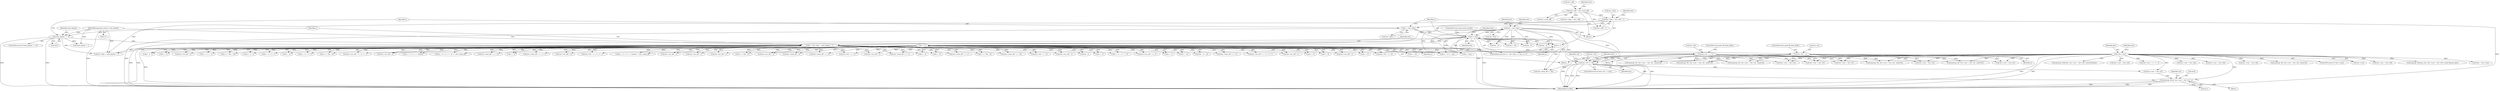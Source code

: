 digraph "0_mongo-c-driver_0d9a4d98bfdf4acd2c0138d4aaeb4e2e0934bd84@API" {
"1000596" [label="(Call,memcpy (&val, iter->raw + iter->d1, 1))"];
"1000130" [label="(Call,!iter->raw)"];
"1000584" [label="(Call,iter->d1 >= len)"];
"1000239" [label="(Call,iter->d1 = o)"];
"1000230" [label="(Call,o = iter->key + next_keylen + 1)"];
"1000169" [label="(Call,iter->key = iter->off + 1)"];
"1000155" [label="(Call,iter->off = iter->next_off)"];
"1000199" [label="(Call,next_keylen == 0)"];
"1000115" [label="(MethodParameterIn,uint32_t next_keylen)"];
"1000221" [label="(Call,iter->d1 = ++o)"];
"1000225" [label="(Call,++o)"];
"1000209" [label="(Call,o < len)"];
"1000212" [label="(Call,o++)"];
"1000204" [label="(Call,o = iter->key)"];
"1000150" [label="(Call,len = iter->len)"];
"1000881" [label="(Call,iter->next_off = o + l)"];
"1000173" [label="(Call,iter->off + 1)"];
"1000169" [label="(Call,iter->key = iter->off + 1)"];
"1000213" [label="(Identifier,o)"];
"1000137" [label="(Identifier,key)"];
"1000159" [label="(Call,iter->next_off)"];
"1000599" [label="(Call,iter->raw + iter->d1)"];
"1000583" [label="(ControlStructure,if (iter->d1 >= len))"];
"1000716" [label="(Call,o >= (len - 4))"];
"1001026" [label="(Call,iter->next_off = o + 16)"];
"1000834" [label="(Call,iter->d2 = o + 4)"];
"1000150" [label="(Call,len = iter->len)"];
"1000156" [label="(Call,iter->off)"];
"1001050" [label="(Call,iter->err_off = o)"];
"1000130" [label="(Call,!iter->raw)"];
"1000162" [label="(Call,iter->type = iter->off)"];
"1000220" [label="(Block,)"];
"1000819" [label="(Call,len < 19)"];
"1000871" [label="(Call,len - o)"];
"1000206" [label="(Call,iter->key)"];
"1000244" [label="(ControlStructure,goto fill_data_fields;)"];
"1000904" [label="(Call,iter->raw + iter->d2)"];
"1000319" [label="(Call,o + 4)"];
"1000230" [label="(Call,o = iter->key + next_keylen + 1)"];
"1000940" [label="(Call,o + 4 + 4 + l + 4)"];
"1000212" [label="(Call,o++)"];
"1000901" [label="(Call,memcpy (&l, iter->raw + iter->d2, sizeof (l)))"];
"1000157" [label="(Identifier,iter)"];
"1000953" [label="(Call,iter->err_off = o + 4)"];
"1000626" [label="(Call,o + 1)"];
"1000606" [label="(Literal,1)"];
"1000576" [label="(Call,o + 12)"];
"1000211" [label="(Identifier,len)"];
"1000610" [label="(Identifier,val)"];
"1000317" [label="(Call,len - (o + 4))"];
"1001017" [label="(Call,iter->next_off = o + 4)"];
"1001003" [label="(Call,iter->err_off = o + 4 + 4 + l)"];
"1000129" [label="(ControlStructure,if (!iter->raw))"];
"1000199" [label="(Call,next_keylen == 0)"];
"1000323" [label="(Call,iter->err_off = o)"];
"1000280" [label="(Call,o + 4)"];
"1000131" [label="(Call,iter->raw)"];
"1000226" [label="(Identifier,o)"];
"1000845" [label="(Call,o + 8)"];
"1000590" [label="(Call,iter->err_off = o)"];
"1000957" [label="(Call,o + 4)"];
"1000841" [label="(Call,iter->d3 = o + 8)"];
"1001030" [label="(Call,o + 16)"];
"1000221" [label="(Call,iter->d1 = ++o)"];
"1000298" [label="(Call,memcpy (&l, iter->raw + iter->d1, sizeof (l)))"];
"1000285" [label="(Call,iter->err_off = o)"];
"1000975" [label="(Call,iter->raw + iter->d4)"];
"1000210" [label="(Identifier,o)"];
"1000581" [label="(Block,)"];
"1000231" [label="(Identifier,o)"];
"1000520" [label="(Call,len - 4)"];
"1001038" [label="(Call,iter->next_off = o)"];
"1000265" [label="(Call,iter->next_off = o + 8)"];
"1000229" [label="(Block,)"];
"1000225" [label="(Call,++o)"];
"1000588" [label="(Identifier,len)"];
"1000735" [label="(Call,memcpy (&l, iter->raw + iter->d1, sizeof (l)))"];
"1000416" [label="(Call,memcpy (&l, iter->raw + iter->d1, sizeof (l)))"];
"1000119" [label="(Block,)"];
"1000241" [label="(Identifier,iter)"];
"1000350" [label="(Call,iter->err_off = o)"];
"1000236" [label="(Call,next_keylen + 1)"];
"1000472" [label="(Call,memcpy (&binary_len, (iter->raw + iter->d3), sizeof (binary_len)))"];
"1000295" [label="(Call,o + 4)"];
"1000232" [label="(Call,iter->key + next_keylen + 1)"];
"1000145" [label="(Call,data = iter->raw)"];
"1001057" [label="(Call,iter->next_off >= len)"];
"1000243" [label="(Identifier,o)"];
"1000269" [label="(Call,o + 8)"];
"1000972" [label="(Call,memcpy (&doclen, iter->raw + iter->d4, sizeof (doclen)))"];
"1000475" [label="(Call,iter->raw + iter->d3)"];
"1000151" [label="(Identifier,len)"];
"1000926" [label="(Call,o - 4 - 4)"];
"1000838" [label="(Call,o + 4)"];
"1000201" [label="(Literal,0)"];
"1000932" [label="(Call,iter->err_off = o)"];
"1000851" [label="(Call,iter->raw + iter->d1)"];
"1000596" [label="(Call,memcpy (&val, iter->raw + iter->d1, 1))"];
"1000376" [label="(Call,o + 4 + l - 1)"];
"1000822" [label="(Call,o >= (len - 14))"];
"1000333" [label="(Call,o + 4 + l)"];
"1000392" [label="(Call,len - 4)"];
"1000240" [label="(Call,iter->d1)"];
"1000209" [label="(Call,o < len)"];
"1001007" [label="(Call,o + 4 + 4 + l)"];
"1001021" [label="(Call,o + 4)"];
"1000772" [label="(Call,iter->raw + o + l + 3)"];
"1000965" [label="(Call,o + 4 + 4 + l)"];
"1000390" [label="(Call,o >= (len - 4))"];
"1000372" [label="(Call,iter->err_off = o + 4 + l - 1)"];
"1001094" [label="(MethodReturn,RET)"];
"1000170" [label="(Call,iter->key)"];
"1000598" [label="(Identifier,val)"];
"1000738" [label="(Call,iter->raw + iter->d1)"];
"1000164" [label="(Identifier,iter)"];
"1000180" [label="(Identifier,iter)"];
"1000146" [label="(Identifier,data)"];
"1000205" [label="(Identifier,o)"];
"1000585" [label="(Call,iter->d1)"];
"1000360" [label="(Call,iter->raw + iter->d2)"];
"1000875" [label="(Call,iter->err_off = o)"];
"1000592" [label="(Identifier,iter)"];
"1000204" [label="(Call,o = iter->key)"];
"1000990" [label="(Call,o + 4 + 4 + l + doclen)"];
"1000939" [label="(Call,(o + 4 + 4 + l + 4) >= iter->next_off)"];
"1000572" [label="(Call,iter->next_off = o + 12)"];
"1000718" [label="(Call,len - 4)"];
"1000301" [label="(Call,iter->raw + iter->d1)"];
"1000203" [label="(ControlStructure,for (o = iter->key; o < len; o++))"];
"1000155" [label="(Call,iter->off = iter->next_off)"];
"1000641" [label="(Call,o < len)"];
"1000152" [label="(Call,iter->len)"];
"1000198" [label="(ControlStructure,if (next_keylen == 0))"];
"1000885" [label="(Call,o + l)"];
"1000848" [label="(Call,memcpy (&l, iter->raw + iter->d1, sizeof (l)))"];
"1000115" [label="(MethodParameterIn,uint32_t next_keylen)"];
"1000239" [label="(Call,iter->d1 = o)"];
"1000584" [label="(Call,iter->d1 >= len)"];
"1000279" [label="(Call,(o + 4) >= len)"];
"1000329" [label="(Call,iter->next_off = o + 4 + l)"];
"1000616" [label="(Call,iter->err_off = o)"];
"1000533" [label="(Call,iter->raw + iter->d1)"];
"1000222" [label="(Call,iter->d1)"];
"1000961" [label="(Call,iter->d4 = o + 4 + 4 + l)"];
"1000989" [label="(Call,(o + 4 + 4 + l + doclen) != iter->next_off)"];
"1000530" [label="(Call,memcpy (&l, iter->raw + iter->d1, sizeof (l)))"];
"1000828" [label="(Call,iter->err_off = o)"];
"1001063" [label="(Call,iter->err_off = o)"];
"1000200" [label="(Identifier,next_keylen)"];
"1000218" [label="(Identifier,data)"];
"1000419" [label="(Call,iter->raw + iter->d1)"];
"1000518" [label="(Call,o >= (len - 4))"];
"1000597" [label="(Call,&val)"];
"1000895" [label="(Call,iter->err_off = o)"];
"1000291" [label="(Call,iter->d2 = o + 4)"];
"1000622" [label="(Call,iter->next_off = o + 1)"];
"1000245" [label="(ControlStructure,goto mark_invalid;)"];
"1000227" [label="(ControlStructure,goto fill_data_fields;)"];
"1000448" [label="(Call,iter->raw + iter->d2)"];
"1000596" -> "1000581"  [label="AST: "];
"1000596" -> "1000606"  [label="CFG: "];
"1000597" -> "1000596"  [label="AST: "];
"1000599" -> "1000596"  [label="AST: "];
"1000606" -> "1000596"  [label="AST: "];
"1000610" -> "1000596"  [label="CFG: "];
"1000596" -> "1001094"  [label="DDG: "];
"1000596" -> "1001094"  [label="DDG: "];
"1000596" -> "1001094"  [label="DDG: "];
"1000130" -> "1000596"  [label="DDG: "];
"1000584" -> "1000596"  [label="DDG: "];
"1000130" -> "1000129"  [label="AST: "];
"1000130" -> "1000131"  [label="CFG: "];
"1000131" -> "1000130"  [label="AST: "];
"1000137" -> "1000130"  [label="CFG: "];
"1000146" -> "1000130"  [label="CFG: "];
"1000130" -> "1001094"  [label="DDG: "];
"1000130" -> "1001094"  [label="DDG: "];
"1000130" -> "1000145"  [label="DDG: "];
"1000130" -> "1000298"  [label="DDG: "];
"1000130" -> "1000301"  [label="DDG: "];
"1000130" -> "1000360"  [label="DDG: "];
"1000130" -> "1000416"  [label="DDG: "];
"1000130" -> "1000419"  [label="DDG: "];
"1000130" -> "1000448"  [label="DDG: "];
"1000130" -> "1000472"  [label="DDG: "];
"1000130" -> "1000475"  [label="DDG: "];
"1000130" -> "1000530"  [label="DDG: "];
"1000130" -> "1000533"  [label="DDG: "];
"1000130" -> "1000599"  [label="DDG: "];
"1000130" -> "1000735"  [label="DDG: "];
"1000130" -> "1000738"  [label="DDG: "];
"1000130" -> "1000772"  [label="DDG: "];
"1000130" -> "1000848"  [label="DDG: "];
"1000130" -> "1000851"  [label="DDG: "];
"1000130" -> "1000901"  [label="DDG: "];
"1000130" -> "1000904"  [label="DDG: "];
"1000130" -> "1000972"  [label="DDG: "];
"1000130" -> "1000975"  [label="DDG: "];
"1000584" -> "1000583"  [label="AST: "];
"1000584" -> "1000588"  [label="CFG: "];
"1000585" -> "1000584"  [label="AST: "];
"1000588" -> "1000584"  [label="AST: "];
"1000592" -> "1000584"  [label="CFG: "];
"1000598" -> "1000584"  [label="CFG: "];
"1000584" -> "1001094"  [label="DDG: "];
"1000584" -> "1001094"  [label="DDG: "];
"1000584" -> "1001094"  [label="DDG: "];
"1000239" -> "1000584"  [label="DDG: "];
"1000221" -> "1000584"  [label="DDG: "];
"1000150" -> "1000584"  [label="DDG: "];
"1000209" -> "1000584"  [label="DDG: "];
"1000584" -> "1000599"  [label="DDG: "];
"1000584" -> "1001057"  [label="DDG: "];
"1000239" -> "1000229"  [label="AST: "];
"1000239" -> "1000243"  [label="CFG: "];
"1000240" -> "1000239"  [label="AST: "];
"1000243" -> "1000239"  [label="AST: "];
"1000244" -> "1000239"  [label="CFG: "];
"1000239" -> "1001094"  [label="DDG: "];
"1000230" -> "1000239"  [label="DDG: "];
"1000239" -> "1000298"  [label="DDG: "];
"1000239" -> "1000301"  [label="DDG: "];
"1000239" -> "1000416"  [label="DDG: "];
"1000239" -> "1000419"  [label="DDG: "];
"1000239" -> "1000530"  [label="DDG: "];
"1000239" -> "1000533"  [label="DDG: "];
"1000239" -> "1000735"  [label="DDG: "];
"1000239" -> "1000738"  [label="DDG: "];
"1000239" -> "1000848"  [label="DDG: "];
"1000239" -> "1000851"  [label="DDG: "];
"1000230" -> "1000229"  [label="AST: "];
"1000230" -> "1000232"  [label="CFG: "];
"1000231" -> "1000230"  [label="AST: "];
"1000232" -> "1000230"  [label="AST: "];
"1000241" -> "1000230"  [label="CFG: "];
"1000230" -> "1001094"  [label="DDG: "];
"1000169" -> "1000230"  [label="DDG: "];
"1000199" -> "1000230"  [label="DDG: "];
"1000115" -> "1000230"  [label="DDG: "];
"1000230" -> "1000265"  [label="DDG: "];
"1000230" -> "1000269"  [label="DDG: "];
"1000230" -> "1000279"  [label="DDG: "];
"1000230" -> "1000280"  [label="DDG: "];
"1000230" -> "1000285"  [label="DDG: "];
"1000230" -> "1000291"  [label="DDG: "];
"1000230" -> "1000295"  [label="DDG: "];
"1000230" -> "1000317"  [label="DDG: "];
"1000230" -> "1000319"  [label="DDG: "];
"1000230" -> "1000323"  [label="DDG: "];
"1000230" -> "1000329"  [label="DDG: "];
"1000230" -> "1000333"  [label="DDG: "];
"1000230" -> "1000350"  [label="DDG: "];
"1000230" -> "1000372"  [label="DDG: "];
"1000230" -> "1000376"  [label="DDG: "];
"1000230" -> "1000390"  [label="DDG: "];
"1000230" -> "1000518"  [label="DDG: "];
"1000230" -> "1000572"  [label="DDG: "];
"1000230" -> "1000576"  [label="DDG: "];
"1000230" -> "1000590"  [label="DDG: "];
"1000230" -> "1000616"  [label="DDG: "];
"1000230" -> "1000622"  [label="DDG: "];
"1000230" -> "1000626"  [label="DDG: "];
"1000230" -> "1000641"  [label="DDG: "];
"1000230" -> "1000716"  [label="DDG: "];
"1000230" -> "1000822"  [label="DDG: "];
"1000230" -> "1000828"  [label="DDG: "];
"1000230" -> "1000834"  [label="DDG: "];
"1000230" -> "1000838"  [label="DDG: "];
"1000230" -> "1000841"  [label="DDG: "];
"1000230" -> "1000845"  [label="DDG: "];
"1000230" -> "1000871"  [label="DDG: "];
"1000230" -> "1000875"  [label="DDG: "];
"1000230" -> "1000881"  [label="DDG: "];
"1000230" -> "1000885"  [label="DDG: "];
"1000230" -> "1000895"  [label="DDG: "];
"1000230" -> "1000926"  [label="DDG: "];
"1000230" -> "1000932"  [label="DDG: "];
"1000230" -> "1000939"  [label="DDG: "];
"1000230" -> "1000940"  [label="DDG: "];
"1000230" -> "1000953"  [label="DDG: "];
"1000230" -> "1000957"  [label="DDG: "];
"1000230" -> "1000961"  [label="DDG: "];
"1000230" -> "1000965"  [label="DDG: "];
"1000230" -> "1000989"  [label="DDG: "];
"1000230" -> "1000990"  [label="DDG: "];
"1000230" -> "1001003"  [label="DDG: "];
"1000230" -> "1001007"  [label="DDG: "];
"1000230" -> "1001017"  [label="DDG: "];
"1000230" -> "1001021"  [label="DDG: "];
"1000230" -> "1001026"  [label="DDG: "];
"1000230" -> "1001030"  [label="DDG: "];
"1000230" -> "1001038"  [label="DDG: "];
"1000230" -> "1001050"  [label="DDG: "];
"1000230" -> "1001063"  [label="DDG: "];
"1000169" -> "1000119"  [label="AST: "];
"1000169" -> "1000173"  [label="CFG: "];
"1000170" -> "1000169"  [label="AST: "];
"1000173" -> "1000169"  [label="AST: "];
"1000180" -> "1000169"  [label="CFG: "];
"1000169" -> "1001094"  [label="DDG: "];
"1000155" -> "1000169"  [label="DDG: "];
"1000169" -> "1000204"  [label="DDG: "];
"1000169" -> "1000232"  [label="DDG: "];
"1000155" -> "1000119"  [label="AST: "];
"1000155" -> "1000159"  [label="CFG: "];
"1000156" -> "1000155"  [label="AST: "];
"1000159" -> "1000155"  [label="AST: "];
"1000164" -> "1000155"  [label="CFG: "];
"1000155" -> "1000162"  [label="DDG: "];
"1000155" -> "1000173"  [label="DDG: "];
"1000199" -> "1000198"  [label="AST: "];
"1000199" -> "1000201"  [label="CFG: "];
"1000200" -> "1000199"  [label="AST: "];
"1000201" -> "1000199"  [label="AST: "];
"1000205" -> "1000199"  [label="CFG: "];
"1000231" -> "1000199"  [label="CFG: "];
"1000199" -> "1001094"  [label="DDG: "];
"1000199" -> "1001094"  [label="DDG: "];
"1000115" -> "1000199"  [label="DDG: "];
"1000199" -> "1000232"  [label="DDG: "];
"1000199" -> "1000236"  [label="DDG: "];
"1000115" -> "1000113"  [label="AST: "];
"1000115" -> "1001094"  [label="DDG: "];
"1000115" -> "1000232"  [label="DDG: "];
"1000115" -> "1000236"  [label="DDG: "];
"1000221" -> "1000220"  [label="AST: "];
"1000221" -> "1000225"  [label="CFG: "];
"1000222" -> "1000221"  [label="AST: "];
"1000225" -> "1000221"  [label="AST: "];
"1000227" -> "1000221"  [label="CFG: "];
"1000221" -> "1001094"  [label="DDG: "];
"1000225" -> "1000221"  [label="DDG: "];
"1000221" -> "1000298"  [label="DDG: "];
"1000221" -> "1000301"  [label="DDG: "];
"1000221" -> "1000416"  [label="DDG: "];
"1000221" -> "1000419"  [label="DDG: "];
"1000221" -> "1000530"  [label="DDG: "];
"1000221" -> "1000533"  [label="DDG: "];
"1000221" -> "1000735"  [label="DDG: "];
"1000221" -> "1000738"  [label="DDG: "];
"1000221" -> "1000848"  [label="DDG: "];
"1000221" -> "1000851"  [label="DDG: "];
"1000225" -> "1000226"  [label="CFG: "];
"1000226" -> "1000225"  [label="AST: "];
"1000209" -> "1000225"  [label="DDG: "];
"1000225" -> "1000265"  [label="DDG: "];
"1000225" -> "1000269"  [label="DDG: "];
"1000225" -> "1000279"  [label="DDG: "];
"1000225" -> "1000280"  [label="DDG: "];
"1000225" -> "1000285"  [label="DDG: "];
"1000225" -> "1000291"  [label="DDG: "];
"1000225" -> "1000295"  [label="DDG: "];
"1000225" -> "1000317"  [label="DDG: "];
"1000225" -> "1000319"  [label="DDG: "];
"1000225" -> "1000323"  [label="DDG: "];
"1000225" -> "1000329"  [label="DDG: "];
"1000225" -> "1000333"  [label="DDG: "];
"1000225" -> "1000350"  [label="DDG: "];
"1000225" -> "1000372"  [label="DDG: "];
"1000225" -> "1000376"  [label="DDG: "];
"1000225" -> "1000390"  [label="DDG: "];
"1000225" -> "1000518"  [label="DDG: "];
"1000225" -> "1000572"  [label="DDG: "];
"1000225" -> "1000576"  [label="DDG: "];
"1000225" -> "1000590"  [label="DDG: "];
"1000225" -> "1000616"  [label="DDG: "];
"1000225" -> "1000622"  [label="DDG: "];
"1000225" -> "1000626"  [label="DDG: "];
"1000225" -> "1000641"  [label="DDG: "];
"1000225" -> "1000716"  [label="DDG: "];
"1000225" -> "1000822"  [label="DDG: "];
"1000225" -> "1000828"  [label="DDG: "];
"1000225" -> "1000834"  [label="DDG: "];
"1000225" -> "1000838"  [label="DDG: "];
"1000225" -> "1000841"  [label="DDG: "];
"1000225" -> "1000845"  [label="DDG: "];
"1000225" -> "1000871"  [label="DDG: "];
"1000225" -> "1000875"  [label="DDG: "];
"1000225" -> "1000881"  [label="DDG: "];
"1000225" -> "1000885"  [label="DDG: "];
"1000225" -> "1000895"  [label="DDG: "];
"1000225" -> "1000926"  [label="DDG: "];
"1000225" -> "1000932"  [label="DDG: "];
"1000225" -> "1000939"  [label="DDG: "];
"1000225" -> "1000940"  [label="DDG: "];
"1000225" -> "1000953"  [label="DDG: "];
"1000225" -> "1000957"  [label="DDG: "];
"1000225" -> "1000961"  [label="DDG: "];
"1000225" -> "1000965"  [label="DDG: "];
"1000225" -> "1000989"  [label="DDG: "];
"1000225" -> "1000990"  [label="DDG: "];
"1000225" -> "1001003"  [label="DDG: "];
"1000225" -> "1001007"  [label="DDG: "];
"1000225" -> "1001017"  [label="DDG: "];
"1000225" -> "1001021"  [label="DDG: "];
"1000225" -> "1001026"  [label="DDG: "];
"1000225" -> "1001030"  [label="DDG: "];
"1000225" -> "1001038"  [label="DDG: "];
"1000225" -> "1001050"  [label="DDG: "];
"1000225" -> "1001063"  [label="DDG: "];
"1000209" -> "1000203"  [label="AST: "];
"1000209" -> "1000211"  [label="CFG: "];
"1000210" -> "1000209"  [label="AST: "];
"1000211" -> "1000209"  [label="AST: "];
"1000218" -> "1000209"  [label="CFG: "];
"1000245" -> "1000209"  [label="CFG: "];
"1000209" -> "1001094"  [label="DDG: "];
"1000209" -> "1001094"  [label="DDG: "];
"1000209" -> "1001094"  [label="DDG: "];
"1000212" -> "1000209"  [label="DDG: "];
"1000204" -> "1000209"  [label="DDG: "];
"1000150" -> "1000209"  [label="DDG: "];
"1000209" -> "1000212"  [label="DDG: "];
"1000209" -> "1000279"  [label="DDG: "];
"1000209" -> "1000392"  [label="DDG: "];
"1000209" -> "1000520"  [label="DDG: "];
"1000209" -> "1000641"  [label="DDG: "];
"1000209" -> "1000718"  [label="DDG: "];
"1000209" -> "1000819"  [label="DDG: "];
"1000209" -> "1001057"  [label="DDG: "];
"1000212" -> "1000203"  [label="AST: "];
"1000212" -> "1000213"  [label="CFG: "];
"1000213" -> "1000212"  [label="AST: "];
"1000210" -> "1000212"  [label="CFG: "];
"1000204" -> "1000203"  [label="AST: "];
"1000204" -> "1000206"  [label="CFG: "];
"1000205" -> "1000204"  [label="AST: "];
"1000206" -> "1000204"  [label="AST: "];
"1000210" -> "1000204"  [label="CFG: "];
"1000204" -> "1001094"  [label="DDG: "];
"1000150" -> "1000119"  [label="AST: "];
"1000150" -> "1000152"  [label="CFG: "];
"1000151" -> "1000150"  [label="AST: "];
"1000152" -> "1000150"  [label="AST: "];
"1000157" -> "1000150"  [label="CFG: "];
"1000150" -> "1001094"  [label="DDG: "];
"1000150" -> "1001094"  [label="DDG: "];
"1000150" -> "1000279"  [label="DDG: "];
"1000150" -> "1000392"  [label="DDG: "];
"1000150" -> "1000520"  [label="DDG: "];
"1000150" -> "1000641"  [label="DDG: "];
"1000150" -> "1000718"  [label="DDG: "];
"1000150" -> "1000819"  [label="DDG: "];
"1000150" -> "1001057"  [label="DDG: "];
}
